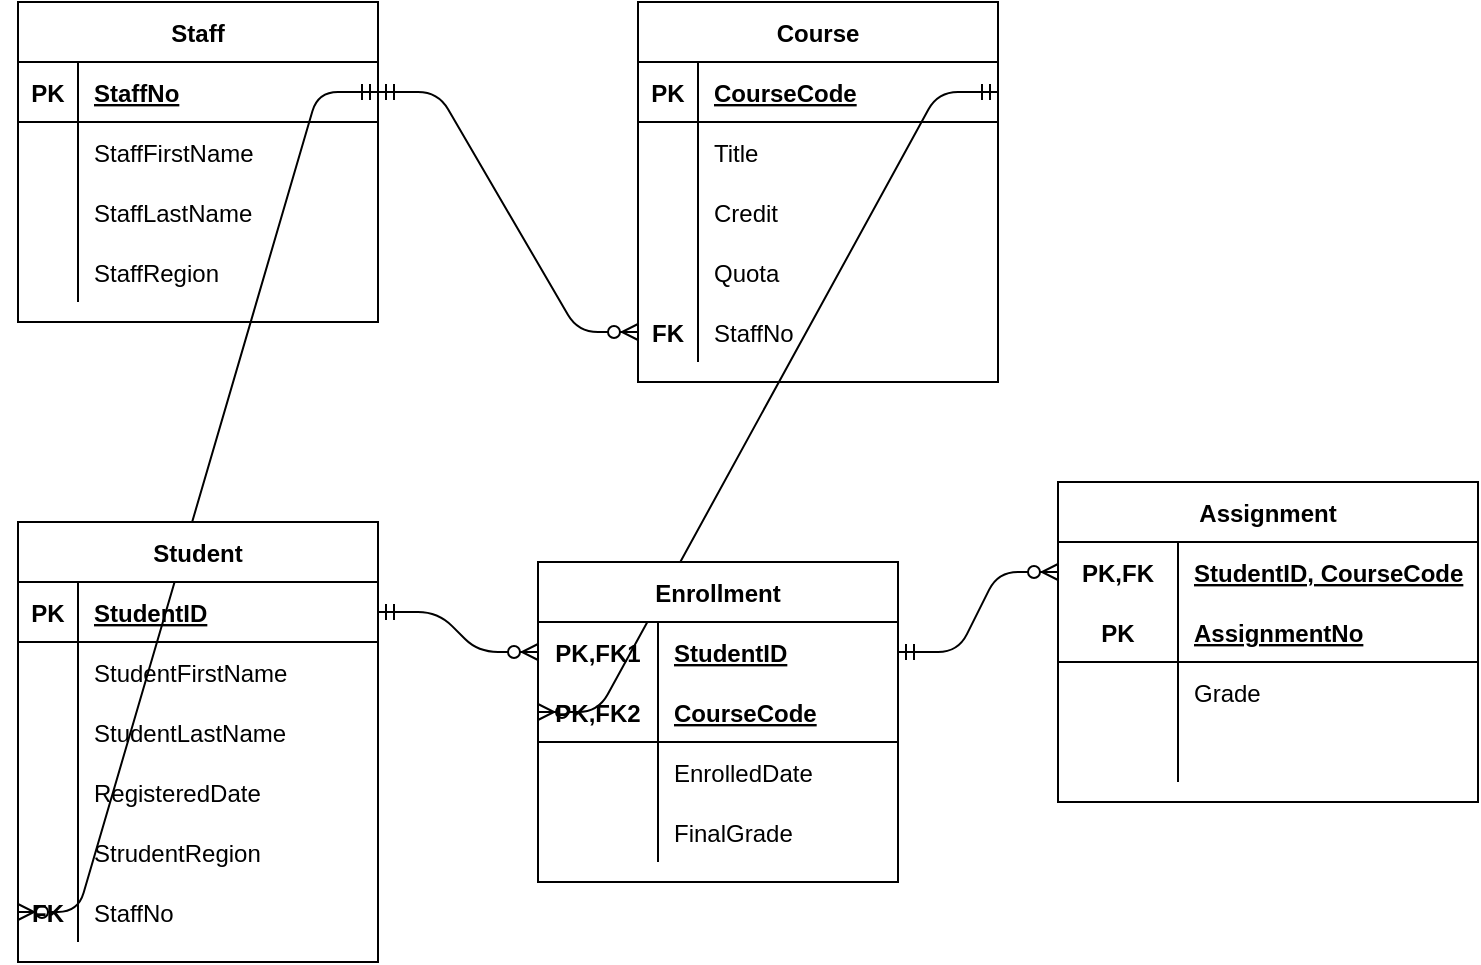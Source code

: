 <mxfile version="13.5.7" type="device"><diagram id="R2lEEEUBdFMjLlhIrx00" name="Page-1"><mxGraphModel dx="1264" dy="592" grid="1" gridSize="10" guides="1" tooltips="1" connect="1" arrows="1" fold="1" page="1" pageScale="1" pageWidth="850" pageHeight="1100" math="0" shadow="0" extFonts="Permanent Marker^https://fonts.googleapis.com/css?family=Permanent+Marker"><root><mxCell id="0"/><mxCell id="1" parent="0"/><mxCell id="PeIEaIJZMJX3R9e4R-5p-1" value="Staff" style="shape=table;startSize=30;container=1;collapsible=1;childLayout=tableLayout;fixedRows=1;rowLines=0;fontStyle=1;align=center;resizeLast=1;" parent="1" vertex="1"><mxGeometry x="40" y="40" width="180" height="160" as="geometry"/></mxCell><mxCell id="PeIEaIJZMJX3R9e4R-5p-2" value="" style="shape=partialRectangle;collapsible=0;dropTarget=0;pointerEvents=0;fillColor=none;top=0;left=0;bottom=1;right=0;points=[[0,0.5],[1,0.5]];portConstraint=eastwest;" parent="PeIEaIJZMJX3R9e4R-5p-1" vertex="1"><mxGeometry y="30" width="180" height="30" as="geometry"/></mxCell><mxCell id="PeIEaIJZMJX3R9e4R-5p-3" value="PK" style="shape=partialRectangle;connectable=0;fillColor=none;top=0;left=0;bottom=0;right=0;fontStyle=1;overflow=hidden;" parent="PeIEaIJZMJX3R9e4R-5p-2" vertex="1"><mxGeometry width="30" height="30" as="geometry"/></mxCell><mxCell id="PeIEaIJZMJX3R9e4R-5p-4" value="StaffNo" style="shape=partialRectangle;connectable=0;fillColor=none;top=0;left=0;bottom=0;right=0;align=left;spacingLeft=6;fontStyle=5;overflow=hidden;" parent="PeIEaIJZMJX3R9e4R-5p-2" vertex="1"><mxGeometry x="30" width="150" height="30" as="geometry"/></mxCell><mxCell id="PeIEaIJZMJX3R9e4R-5p-5" value="" style="shape=partialRectangle;collapsible=0;dropTarget=0;pointerEvents=0;fillColor=none;top=0;left=0;bottom=0;right=0;points=[[0,0.5],[1,0.5]];portConstraint=eastwest;" parent="PeIEaIJZMJX3R9e4R-5p-1" vertex="1"><mxGeometry y="60" width="180" height="30" as="geometry"/></mxCell><mxCell id="PeIEaIJZMJX3R9e4R-5p-6" value="" style="shape=partialRectangle;connectable=0;fillColor=none;top=0;left=0;bottom=0;right=0;editable=1;overflow=hidden;" parent="PeIEaIJZMJX3R9e4R-5p-5" vertex="1"><mxGeometry width="30" height="30" as="geometry"/></mxCell><mxCell id="PeIEaIJZMJX3R9e4R-5p-7" value="StaffFirstName" style="shape=partialRectangle;connectable=0;fillColor=none;top=0;left=0;bottom=0;right=0;align=left;spacingLeft=6;overflow=hidden;" parent="PeIEaIJZMJX3R9e4R-5p-5" vertex="1"><mxGeometry x="30" width="150" height="30" as="geometry"/></mxCell><mxCell id="PeIEaIJZMJX3R9e4R-5p-8" value="" style="shape=partialRectangle;collapsible=0;dropTarget=0;pointerEvents=0;fillColor=none;top=0;left=0;bottom=0;right=0;points=[[0,0.5],[1,0.5]];portConstraint=eastwest;" parent="PeIEaIJZMJX3R9e4R-5p-1" vertex="1"><mxGeometry y="90" width="180" height="30" as="geometry"/></mxCell><mxCell id="PeIEaIJZMJX3R9e4R-5p-9" value="" style="shape=partialRectangle;connectable=0;fillColor=none;top=0;left=0;bottom=0;right=0;editable=1;overflow=hidden;" parent="PeIEaIJZMJX3R9e4R-5p-8" vertex="1"><mxGeometry width="30" height="30" as="geometry"/></mxCell><mxCell id="PeIEaIJZMJX3R9e4R-5p-10" value="StaffLastName" style="shape=partialRectangle;connectable=0;fillColor=none;top=0;left=0;bottom=0;right=0;align=left;spacingLeft=6;overflow=hidden;" parent="PeIEaIJZMJX3R9e4R-5p-8" vertex="1"><mxGeometry x="30" width="150" height="30" as="geometry"/></mxCell><mxCell id="PeIEaIJZMJX3R9e4R-5p-11" value="" style="shape=partialRectangle;collapsible=0;dropTarget=0;pointerEvents=0;fillColor=none;top=0;left=0;bottom=0;right=0;points=[[0,0.5],[1,0.5]];portConstraint=eastwest;" parent="PeIEaIJZMJX3R9e4R-5p-1" vertex="1"><mxGeometry y="120" width="180" height="30" as="geometry"/></mxCell><mxCell id="PeIEaIJZMJX3R9e4R-5p-12" value="" style="shape=partialRectangle;connectable=0;fillColor=none;top=0;left=0;bottom=0;right=0;editable=1;overflow=hidden;" parent="PeIEaIJZMJX3R9e4R-5p-11" vertex="1"><mxGeometry width="30" height="30" as="geometry"/></mxCell><mxCell id="PeIEaIJZMJX3R9e4R-5p-13" value="StaffRegion" style="shape=partialRectangle;connectable=0;fillColor=none;top=0;left=0;bottom=0;right=0;align=left;spacingLeft=6;overflow=hidden;" parent="PeIEaIJZMJX3R9e4R-5p-11" vertex="1"><mxGeometry x="30" width="150" height="30" as="geometry"/></mxCell><mxCell id="PeIEaIJZMJX3R9e4R-5p-33" value="" style="edgeStyle=entityRelationEdgeStyle;fontSize=12;html=1;endArrow=ERzeroToMany;startArrow=ERmandOne;exitX=1;exitY=0.5;exitDx=0;exitDy=0;entryX=0;entryY=0.5;entryDx=0;entryDy=0;" parent="1" source="PeIEaIJZMJX3R9e4R-5p-2" target="PeIEaIJZMJX3R9e4R-5p-30" edge="1"><mxGeometry width="100" height="100" relative="1" as="geometry"><mxPoint x="290" y="310" as="sourcePoint"/><mxPoint x="390" y="210" as="targetPoint"/></mxGeometry></mxCell><mxCell id="PeIEaIJZMJX3R9e4R-5p-14" value="Student" style="shape=table;startSize=30;container=1;collapsible=1;childLayout=tableLayout;fixedRows=1;rowLines=0;fontStyle=1;align=center;resizeLast=1;" parent="1" vertex="1"><mxGeometry x="40" y="300" width="180" height="220" as="geometry"/></mxCell><mxCell id="PeIEaIJZMJX3R9e4R-5p-15" value="" style="shape=partialRectangle;collapsible=0;dropTarget=0;pointerEvents=0;fillColor=none;top=0;left=0;bottom=1;right=0;points=[[0,0.5],[1,0.5]];portConstraint=eastwest;" parent="PeIEaIJZMJX3R9e4R-5p-14" vertex="1"><mxGeometry y="30" width="180" height="30" as="geometry"/></mxCell><mxCell id="PeIEaIJZMJX3R9e4R-5p-16" value="PK" style="shape=partialRectangle;connectable=0;fillColor=none;top=0;left=0;bottom=0;right=0;fontStyle=1;overflow=hidden;" parent="PeIEaIJZMJX3R9e4R-5p-15" vertex="1"><mxGeometry width="30" height="30" as="geometry"/></mxCell><mxCell id="PeIEaIJZMJX3R9e4R-5p-17" value="StudentID" style="shape=partialRectangle;connectable=0;fillColor=none;top=0;left=0;bottom=0;right=0;align=left;spacingLeft=6;fontStyle=5;overflow=hidden;" parent="PeIEaIJZMJX3R9e4R-5p-15" vertex="1"><mxGeometry x="30" width="150" height="30" as="geometry"/></mxCell><mxCell id="PeIEaIJZMJX3R9e4R-5p-18" value="" style="shape=partialRectangle;collapsible=0;dropTarget=0;pointerEvents=0;fillColor=none;top=0;left=0;bottom=0;right=0;points=[[0,0.5],[1,0.5]];portConstraint=eastwest;" parent="PeIEaIJZMJX3R9e4R-5p-14" vertex="1"><mxGeometry y="60" width="180" height="30" as="geometry"/></mxCell><mxCell id="PeIEaIJZMJX3R9e4R-5p-19" value="" style="shape=partialRectangle;connectable=0;fillColor=none;top=0;left=0;bottom=0;right=0;editable=1;overflow=hidden;" parent="PeIEaIJZMJX3R9e4R-5p-18" vertex="1"><mxGeometry width="30" height="30" as="geometry"/></mxCell><mxCell id="PeIEaIJZMJX3R9e4R-5p-20" value="StudentFirstName" style="shape=partialRectangle;connectable=0;fillColor=none;top=0;left=0;bottom=0;right=0;align=left;spacingLeft=6;overflow=hidden;" parent="PeIEaIJZMJX3R9e4R-5p-18" vertex="1"><mxGeometry x="30" width="150" height="30" as="geometry"/></mxCell><mxCell id="PeIEaIJZMJX3R9e4R-5p-21" value="" style="shape=partialRectangle;collapsible=0;dropTarget=0;pointerEvents=0;fillColor=none;top=0;left=0;bottom=0;right=0;points=[[0,0.5],[1,0.5]];portConstraint=eastwest;" parent="PeIEaIJZMJX3R9e4R-5p-14" vertex="1"><mxGeometry y="90" width="180" height="30" as="geometry"/></mxCell><mxCell id="PeIEaIJZMJX3R9e4R-5p-22" value="" style="shape=partialRectangle;connectable=0;fillColor=none;top=0;left=0;bottom=0;right=0;editable=1;overflow=hidden;" parent="PeIEaIJZMJX3R9e4R-5p-21" vertex="1"><mxGeometry width="30" height="30" as="geometry"/></mxCell><mxCell id="PeIEaIJZMJX3R9e4R-5p-23" value="StudentLastName" style="shape=partialRectangle;connectable=0;fillColor=none;top=0;left=0;bottom=0;right=0;align=left;spacingLeft=6;overflow=hidden;" parent="PeIEaIJZMJX3R9e4R-5p-21" vertex="1"><mxGeometry x="30" width="150" height="30" as="geometry"/></mxCell><mxCell id="PeIEaIJZMJX3R9e4R-5p-24" value="" style="shape=partialRectangle;collapsible=0;dropTarget=0;pointerEvents=0;fillColor=none;top=0;left=0;bottom=0;right=0;points=[[0,0.5],[1,0.5]];portConstraint=eastwest;" parent="PeIEaIJZMJX3R9e4R-5p-14" vertex="1"><mxGeometry y="120" width="180" height="30" as="geometry"/></mxCell><mxCell id="PeIEaIJZMJX3R9e4R-5p-25" value="" style="shape=partialRectangle;connectable=0;fillColor=none;top=0;left=0;bottom=0;right=0;editable=1;overflow=hidden;" parent="PeIEaIJZMJX3R9e4R-5p-24" vertex="1"><mxGeometry width="30" height="30" as="geometry"/></mxCell><mxCell id="PeIEaIJZMJX3R9e4R-5p-26" value="RegisteredDate" style="shape=partialRectangle;connectable=0;fillColor=none;top=0;left=0;bottom=0;right=0;align=left;spacingLeft=6;overflow=hidden;" parent="PeIEaIJZMJX3R9e4R-5p-24" vertex="1"><mxGeometry x="30" width="150" height="30" as="geometry"/></mxCell><mxCell id="PeIEaIJZMJX3R9e4R-5p-27" value="" style="shape=partialRectangle;collapsible=0;dropTarget=0;pointerEvents=0;fillColor=none;top=0;left=0;bottom=0;right=0;points=[[0,0.5],[1,0.5]];portConstraint=eastwest;" parent="PeIEaIJZMJX3R9e4R-5p-14" vertex="1"><mxGeometry y="150" width="180" height="30" as="geometry"/></mxCell><mxCell id="PeIEaIJZMJX3R9e4R-5p-28" value="" style="shape=partialRectangle;connectable=0;fillColor=none;top=0;left=0;bottom=0;right=0;editable=1;overflow=hidden;" parent="PeIEaIJZMJX3R9e4R-5p-27" vertex="1"><mxGeometry width="30" height="30" as="geometry"/></mxCell><mxCell id="PeIEaIJZMJX3R9e4R-5p-29" value="StrudentRegion" style="shape=partialRectangle;connectable=0;fillColor=none;top=0;left=0;bottom=0;right=0;align=left;spacingLeft=6;overflow=hidden;" parent="PeIEaIJZMJX3R9e4R-5p-27" vertex="1"><mxGeometry x="30" width="150" height="30" as="geometry"/></mxCell><mxCell id="PeIEaIJZMJX3R9e4R-5p-30" value="" style="shape=partialRectangle;collapsible=0;dropTarget=0;pointerEvents=0;fillColor=none;top=0;left=0;bottom=0;right=0;points=[[0,0.5],[1,0.5]];portConstraint=eastwest;" parent="PeIEaIJZMJX3R9e4R-5p-14" vertex="1"><mxGeometry y="180" width="180" height="30" as="geometry"/></mxCell><mxCell id="PeIEaIJZMJX3R9e4R-5p-31" value="FK" style="shape=partialRectangle;connectable=0;fillColor=none;top=0;left=0;bottom=0;right=0;editable=1;overflow=hidden;fontStyle=1" parent="PeIEaIJZMJX3R9e4R-5p-30" vertex="1"><mxGeometry width="30" height="30" as="geometry"/></mxCell><mxCell id="PeIEaIJZMJX3R9e4R-5p-32" value="StaffNo" style="shape=partialRectangle;connectable=0;fillColor=none;top=0;left=0;bottom=0;right=0;align=left;spacingLeft=6;overflow=hidden;" parent="PeIEaIJZMJX3R9e4R-5p-30" vertex="1"><mxGeometry x="30" width="150" height="30" as="geometry"/></mxCell><mxCell id="PeIEaIJZMJX3R9e4R-5p-63" value="" style="edgeStyle=entityRelationEdgeStyle;fontSize=12;html=1;endArrow=ERzeroToMany;startArrow=ERmandOne;exitX=1;exitY=0.5;exitDx=0;exitDy=0;entryX=0;entryY=0.5;entryDx=0;entryDy=0;" parent="1" source="PeIEaIJZMJX3R9e4R-5p-15" target="PeIEaIJZMJX3R9e4R-5p-51" edge="1"><mxGeometry width="100" height="100" relative="1" as="geometry"><mxPoint x="290" y="310" as="sourcePoint"/><mxPoint x="390" y="210" as="targetPoint"/></mxGeometry></mxCell><mxCell id="PeIEaIJZMJX3R9e4R-5p-64" value="" style="edgeStyle=entityRelationEdgeStyle;fontSize=12;html=1;endArrow=ERzeroToMany;startArrow=ERmandOne;exitX=1;exitY=0.5;exitDx=0;exitDy=0;entryX=0;entryY=0.5;entryDx=0;entryDy=0;" parent="1" source="PeIEaIJZMJX3R9e4R-5p-35" target="PeIEaIJZMJX3R9e4R-5p-54" edge="1"><mxGeometry width="100" height="100" relative="1" as="geometry"><mxPoint x="630" y="320" as="sourcePoint"/><mxPoint x="730" y="220" as="targetPoint"/></mxGeometry></mxCell><mxCell id="PeIEaIJZMJX3R9e4R-5p-34" value="Course" style="shape=table;startSize=30;container=1;collapsible=1;childLayout=tableLayout;fixedRows=1;rowLines=0;fontStyle=1;align=center;resizeLast=1;" parent="1" vertex="1"><mxGeometry x="350" y="40" width="180" height="190" as="geometry"/></mxCell><mxCell id="PeIEaIJZMJX3R9e4R-5p-35" value="" style="shape=partialRectangle;collapsible=0;dropTarget=0;pointerEvents=0;fillColor=none;top=0;left=0;bottom=1;right=0;points=[[0,0.5],[1,0.5]];portConstraint=eastwest;" parent="PeIEaIJZMJX3R9e4R-5p-34" vertex="1"><mxGeometry y="30" width="180" height="30" as="geometry"/></mxCell><mxCell id="PeIEaIJZMJX3R9e4R-5p-36" value="PK" style="shape=partialRectangle;connectable=0;fillColor=none;top=0;left=0;bottom=0;right=0;fontStyle=1;overflow=hidden;" parent="PeIEaIJZMJX3R9e4R-5p-35" vertex="1"><mxGeometry width="30" height="30" as="geometry"/></mxCell><mxCell id="PeIEaIJZMJX3R9e4R-5p-37" value="CourseCode" style="shape=partialRectangle;connectable=0;fillColor=none;top=0;left=0;bottom=0;right=0;align=left;spacingLeft=6;fontStyle=5;overflow=hidden;" parent="PeIEaIJZMJX3R9e4R-5p-35" vertex="1"><mxGeometry x="30" width="150" height="30" as="geometry"/></mxCell><mxCell id="PeIEaIJZMJX3R9e4R-5p-38" value="" style="shape=partialRectangle;collapsible=0;dropTarget=0;pointerEvents=0;fillColor=none;top=0;left=0;bottom=0;right=0;points=[[0,0.5],[1,0.5]];portConstraint=eastwest;" parent="PeIEaIJZMJX3R9e4R-5p-34" vertex="1"><mxGeometry y="60" width="180" height="30" as="geometry"/></mxCell><mxCell id="PeIEaIJZMJX3R9e4R-5p-39" value="" style="shape=partialRectangle;connectable=0;fillColor=none;top=0;left=0;bottom=0;right=0;editable=1;overflow=hidden;" parent="PeIEaIJZMJX3R9e4R-5p-38" vertex="1"><mxGeometry width="30" height="30" as="geometry"/></mxCell><mxCell id="PeIEaIJZMJX3R9e4R-5p-40" value="Title" style="shape=partialRectangle;connectable=0;fillColor=none;top=0;left=0;bottom=0;right=0;align=left;spacingLeft=6;overflow=hidden;" parent="PeIEaIJZMJX3R9e4R-5p-38" vertex="1"><mxGeometry x="30" width="150" height="30" as="geometry"/></mxCell><mxCell id="PeIEaIJZMJX3R9e4R-5p-41" value="" style="shape=partialRectangle;collapsible=0;dropTarget=0;pointerEvents=0;fillColor=none;top=0;left=0;bottom=0;right=0;points=[[0,0.5],[1,0.5]];portConstraint=eastwest;" parent="PeIEaIJZMJX3R9e4R-5p-34" vertex="1"><mxGeometry y="90" width="180" height="30" as="geometry"/></mxCell><mxCell id="PeIEaIJZMJX3R9e4R-5p-42" value="" style="shape=partialRectangle;connectable=0;fillColor=none;top=0;left=0;bottom=0;right=0;editable=1;overflow=hidden;" parent="PeIEaIJZMJX3R9e4R-5p-41" vertex="1"><mxGeometry width="30" height="30" as="geometry"/></mxCell><mxCell id="PeIEaIJZMJX3R9e4R-5p-43" value="Credit" style="shape=partialRectangle;connectable=0;fillColor=none;top=0;left=0;bottom=0;right=0;align=left;spacingLeft=6;overflow=hidden;" parent="PeIEaIJZMJX3R9e4R-5p-41" vertex="1"><mxGeometry x="30" width="150" height="30" as="geometry"/></mxCell><mxCell id="PeIEaIJZMJX3R9e4R-5p-44" value="" style="shape=partialRectangle;collapsible=0;dropTarget=0;pointerEvents=0;fillColor=none;top=0;left=0;bottom=0;right=0;points=[[0,0.5],[1,0.5]];portConstraint=eastwest;" parent="PeIEaIJZMJX3R9e4R-5p-34" vertex="1"><mxGeometry y="120" width="180" height="30" as="geometry"/></mxCell><mxCell id="PeIEaIJZMJX3R9e4R-5p-45" value="" style="shape=partialRectangle;connectable=0;fillColor=none;top=0;left=0;bottom=0;right=0;editable=1;overflow=hidden;" parent="PeIEaIJZMJX3R9e4R-5p-44" vertex="1"><mxGeometry width="30" height="30" as="geometry"/></mxCell><mxCell id="PeIEaIJZMJX3R9e4R-5p-46" value="Quota" style="shape=partialRectangle;connectable=0;fillColor=none;top=0;left=0;bottom=0;right=0;align=left;spacingLeft=6;overflow=hidden;" parent="PeIEaIJZMJX3R9e4R-5p-44" vertex="1"><mxGeometry x="30" width="150" height="30" as="geometry"/></mxCell><mxCell id="PeIEaIJZMJX3R9e4R-5p-47" value="" style="shape=partialRectangle;collapsible=0;dropTarget=0;pointerEvents=0;fillColor=none;top=0;left=0;bottom=0;right=0;points=[[0,0.5],[1,0.5]];portConstraint=eastwest;" parent="PeIEaIJZMJX3R9e4R-5p-34" vertex="1"><mxGeometry y="150" width="180" height="30" as="geometry"/></mxCell><mxCell id="PeIEaIJZMJX3R9e4R-5p-48" value="FK" style="shape=partialRectangle;connectable=0;fillColor=none;top=0;left=0;bottom=0;right=0;editable=1;overflow=hidden;fontStyle=1" parent="PeIEaIJZMJX3R9e4R-5p-47" vertex="1"><mxGeometry width="30" height="30" as="geometry"/></mxCell><mxCell id="PeIEaIJZMJX3R9e4R-5p-49" value="StaffNo" style="shape=partialRectangle;connectable=0;fillColor=none;top=0;left=0;bottom=0;right=0;align=left;spacingLeft=6;overflow=hidden;" parent="PeIEaIJZMJX3R9e4R-5p-47" vertex="1"><mxGeometry x="30" width="150" height="30" as="geometry"/></mxCell><mxCell id="PeIEaIJZMJX3R9e4R-5p-50" value="Enrollment" style="shape=table;startSize=30;container=1;collapsible=1;childLayout=tableLayout;fixedRows=1;rowLines=0;fontStyle=1;align=center;resizeLast=1;" parent="1" vertex="1"><mxGeometry x="300" y="320" width="180" height="160" as="geometry"/></mxCell><mxCell id="PeIEaIJZMJX3R9e4R-5p-51" value="" style="shape=partialRectangle;collapsible=0;dropTarget=0;pointerEvents=0;fillColor=none;top=0;left=0;bottom=0;right=0;points=[[0,0.5],[1,0.5]];portConstraint=eastwest;" parent="PeIEaIJZMJX3R9e4R-5p-50" vertex="1"><mxGeometry y="30" width="180" height="30" as="geometry"/></mxCell><mxCell id="PeIEaIJZMJX3R9e4R-5p-52" value="PK,FK1" style="shape=partialRectangle;connectable=0;fillColor=none;top=0;left=0;bottom=0;right=0;fontStyle=1;overflow=hidden;" parent="PeIEaIJZMJX3R9e4R-5p-51" vertex="1"><mxGeometry width="60" height="30" as="geometry"/></mxCell><mxCell id="PeIEaIJZMJX3R9e4R-5p-53" value="StudentID" style="shape=partialRectangle;connectable=0;fillColor=none;top=0;left=0;bottom=0;right=0;align=left;spacingLeft=6;fontStyle=5;overflow=hidden;" parent="PeIEaIJZMJX3R9e4R-5p-51" vertex="1"><mxGeometry x="60" width="120" height="30" as="geometry"/></mxCell><mxCell id="PeIEaIJZMJX3R9e4R-5p-54" value="" style="shape=partialRectangle;collapsible=0;dropTarget=0;pointerEvents=0;fillColor=none;top=0;left=0;bottom=1;right=0;points=[[0,0.5],[1,0.5]];portConstraint=eastwest;" parent="PeIEaIJZMJX3R9e4R-5p-50" vertex="1"><mxGeometry y="60" width="180" height="30" as="geometry"/></mxCell><mxCell id="PeIEaIJZMJX3R9e4R-5p-55" value="PK,FK2" style="shape=partialRectangle;connectable=0;fillColor=none;top=0;left=0;bottom=0;right=0;fontStyle=1;overflow=hidden;" parent="PeIEaIJZMJX3R9e4R-5p-54" vertex="1"><mxGeometry width="60" height="30" as="geometry"/></mxCell><mxCell id="PeIEaIJZMJX3R9e4R-5p-56" value="CourseCode" style="shape=partialRectangle;connectable=0;fillColor=none;top=0;left=0;bottom=0;right=0;align=left;spacingLeft=6;fontStyle=5;overflow=hidden;" parent="PeIEaIJZMJX3R9e4R-5p-54" vertex="1"><mxGeometry x="60" width="120" height="30" as="geometry"/></mxCell><mxCell id="PeIEaIJZMJX3R9e4R-5p-57" value="" style="shape=partialRectangle;collapsible=0;dropTarget=0;pointerEvents=0;fillColor=none;top=0;left=0;bottom=0;right=0;points=[[0,0.5],[1,0.5]];portConstraint=eastwest;" parent="PeIEaIJZMJX3R9e4R-5p-50" vertex="1"><mxGeometry y="90" width="180" height="30" as="geometry"/></mxCell><mxCell id="PeIEaIJZMJX3R9e4R-5p-58" value="" style="shape=partialRectangle;connectable=0;fillColor=none;top=0;left=0;bottom=0;right=0;editable=1;overflow=hidden;" parent="PeIEaIJZMJX3R9e4R-5p-57" vertex="1"><mxGeometry width="60" height="30" as="geometry"/></mxCell><mxCell id="PeIEaIJZMJX3R9e4R-5p-59" value="EnrolledDate" style="shape=partialRectangle;connectable=0;fillColor=none;top=0;left=0;bottom=0;right=0;align=left;spacingLeft=6;overflow=hidden;" parent="PeIEaIJZMJX3R9e4R-5p-57" vertex="1"><mxGeometry x="60" width="120" height="30" as="geometry"/></mxCell><mxCell id="PeIEaIJZMJX3R9e4R-5p-60" value="" style="shape=partialRectangle;collapsible=0;dropTarget=0;pointerEvents=0;fillColor=none;top=0;left=0;bottom=0;right=0;points=[[0,0.5],[1,0.5]];portConstraint=eastwest;" parent="PeIEaIJZMJX3R9e4R-5p-50" vertex="1"><mxGeometry y="120" width="180" height="30" as="geometry"/></mxCell><mxCell id="PeIEaIJZMJX3R9e4R-5p-61" value="" style="shape=partialRectangle;connectable=0;fillColor=none;top=0;left=0;bottom=0;right=0;editable=1;overflow=hidden;" parent="PeIEaIJZMJX3R9e4R-5p-60" vertex="1"><mxGeometry width="60" height="30" as="geometry"/></mxCell><mxCell id="PeIEaIJZMJX3R9e4R-5p-62" value="FinalGrade" style="shape=partialRectangle;connectable=0;fillColor=none;top=0;left=0;bottom=0;right=0;align=left;spacingLeft=6;overflow=hidden;" parent="PeIEaIJZMJX3R9e4R-5p-60" vertex="1"><mxGeometry x="60" width="120" height="30" as="geometry"/></mxCell><mxCell id="PeIEaIJZMJX3R9e4R-5p-65" value="Assignment" style="shape=table;startSize=30;container=1;collapsible=1;childLayout=tableLayout;fixedRows=1;rowLines=0;fontStyle=1;align=center;resizeLast=1;" parent="1" vertex="1"><mxGeometry x="560" y="280" width="210" height="160" as="geometry"/></mxCell><mxCell id="PeIEaIJZMJX3R9e4R-5p-66" value="" style="shape=partialRectangle;collapsible=0;dropTarget=0;pointerEvents=0;fillColor=none;top=0;left=0;bottom=0;right=0;points=[[0,0.5],[1,0.5]];portConstraint=eastwest;" parent="PeIEaIJZMJX3R9e4R-5p-65" vertex="1"><mxGeometry y="30" width="210" height="30" as="geometry"/></mxCell><mxCell id="PeIEaIJZMJX3R9e4R-5p-67" value="PK,FK" style="shape=partialRectangle;connectable=0;fillColor=none;top=0;left=0;bottom=0;right=0;fontStyle=1;overflow=hidden;" parent="PeIEaIJZMJX3R9e4R-5p-66" vertex="1"><mxGeometry width="60" height="30" as="geometry"/></mxCell><mxCell id="PeIEaIJZMJX3R9e4R-5p-68" value="StudentID, CourseCode" style="shape=partialRectangle;connectable=0;fillColor=none;top=0;left=0;bottom=0;right=0;align=left;spacingLeft=6;fontStyle=5;overflow=hidden;" parent="PeIEaIJZMJX3R9e4R-5p-66" vertex="1"><mxGeometry x="60" width="150" height="30" as="geometry"/></mxCell><mxCell id="PeIEaIJZMJX3R9e4R-5p-69" value="" style="shape=partialRectangle;collapsible=0;dropTarget=0;pointerEvents=0;fillColor=none;top=0;left=0;bottom=1;right=0;points=[[0,0.5],[1,0.5]];portConstraint=eastwest;" parent="PeIEaIJZMJX3R9e4R-5p-65" vertex="1"><mxGeometry y="60" width="210" height="30" as="geometry"/></mxCell><mxCell id="PeIEaIJZMJX3R9e4R-5p-70" value="PK" style="shape=partialRectangle;connectable=0;fillColor=none;top=0;left=0;bottom=0;right=0;fontStyle=1;overflow=hidden;" parent="PeIEaIJZMJX3R9e4R-5p-69" vertex="1"><mxGeometry width="60" height="30" as="geometry"/></mxCell><mxCell id="PeIEaIJZMJX3R9e4R-5p-71" value="AssignmentNo" style="shape=partialRectangle;connectable=0;fillColor=none;top=0;left=0;bottom=0;right=0;align=left;spacingLeft=6;fontStyle=5;overflow=hidden;" parent="PeIEaIJZMJX3R9e4R-5p-69" vertex="1"><mxGeometry x="60" width="150" height="30" as="geometry"/></mxCell><mxCell id="PeIEaIJZMJX3R9e4R-5p-72" value="" style="shape=partialRectangle;collapsible=0;dropTarget=0;pointerEvents=0;fillColor=none;top=0;left=0;bottom=0;right=0;points=[[0,0.5],[1,0.5]];portConstraint=eastwest;" parent="PeIEaIJZMJX3R9e4R-5p-65" vertex="1"><mxGeometry y="90" width="210" height="30" as="geometry"/></mxCell><mxCell id="PeIEaIJZMJX3R9e4R-5p-73" value="" style="shape=partialRectangle;connectable=0;fillColor=none;top=0;left=0;bottom=0;right=0;editable=1;overflow=hidden;" parent="PeIEaIJZMJX3R9e4R-5p-72" vertex="1"><mxGeometry width="60" height="30" as="geometry"/></mxCell><mxCell id="PeIEaIJZMJX3R9e4R-5p-74" value="Grade" style="shape=partialRectangle;connectable=0;fillColor=none;top=0;left=0;bottom=0;right=0;align=left;spacingLeft=6;overflow=hidden;" parent="PeIEaIJZMJX3R9e4R-5p-72" vertex="1"><mxGeometry x="60" width="150" height="30" as="geometry"/></mxCell><mxCell id="PeIEaIJZMJX3R9e4R-5p-75" value="" style="shape=partialRectangle;collapsible=0;dropTarget=0;pointerEvents=0;fillColor=none;top=0;left=0;bottom=0;right=0;points=[[0,0.5],[1,0.5]];portConstraint=eastwest;" parent="PeIEaIJZMJX3R9e4R-5p-65" vertex="1"><mxGeometry y="120" width="210" height="30" as="geometry"/></mxCell><mxCell id="PeIEaIJZMJX3R9e4R-5p-76" value="" style="shape=partialRectangle;connectable=0;fillColor=none;top=0;left=0;bottom=0;right=0;editable=1;overflow=hidden;" parent="PeIEaIJZMJX3R9e4R-5p-75" vertex="1"><mxGeometry width="60" height="30" as="geometry"/></mxCell><mxCell id="PeIEaIJZMJX3R9e4R-5p-77" value="" style="shape=partialRectangle;connectable=0;fillColor=none;top=0;left=0;bottom=0;right=0;align=left;spacingLeft=6;overflow=hidden;" parent="PeIEaIJZMJX3R9e4R-5p-75" vertex="1"><mxGeometry x="60" width="150" height="30" as="geometry"/></mxCell><mxCell id="PeIEaIJZMJX3R9e4R-5p-78" value="" style="edgeStyle=entityRelationEdgeStyle;fontSize=12;html=1;endArrow=ERzeroToMany;startArrow=ERmandOne;exitX=1;exitY=0.5;exitDx=0;exitDy=0;entryX=0;entryY=0.5;entryDx=0;entryDy=0;" parent="1" source="PeIEaIJZMJX3R9e4R-5p-51" target="PeIEaIJZMJX3R9e4R-5p-66" edge="1"><mxGeometry width="100" height="100" relative="1" as="geometry"><mxPoint x="490" y="360" as="sourcePoint"/><mxPoint x="750" y="100" as="targetPoint"/></mxGeometry></mxCell><mxCell id="PeIEaIJZMJX3R9e4R-5p-80" value="" style="edgeStyle=entityRelationEdgeStyle;fontSize=12;html=1;endArrow=ERzeroToMany;startArrow=ERmandOne;entryX=0;entryY=0.5;entryDx=0;entryDy=0;exitX=1;exitY=0.5;exitDx=0;exitDy=0;" parent="1" source="PeIEaIJZMJX3R9e4R-5p-2" target="PeIEaIJZMJX3R9e4R-5p-47" edge="1"><mxGeometry width="100" height="100" relative="1" as="geometry"><mxPoint x="210" y="250" as="sourcePoint"/><mxPoint x="310" y="150" as="targetPoint"/></mxGeometry></mxCell></root></mxGraphModel></diagram></mxfile>